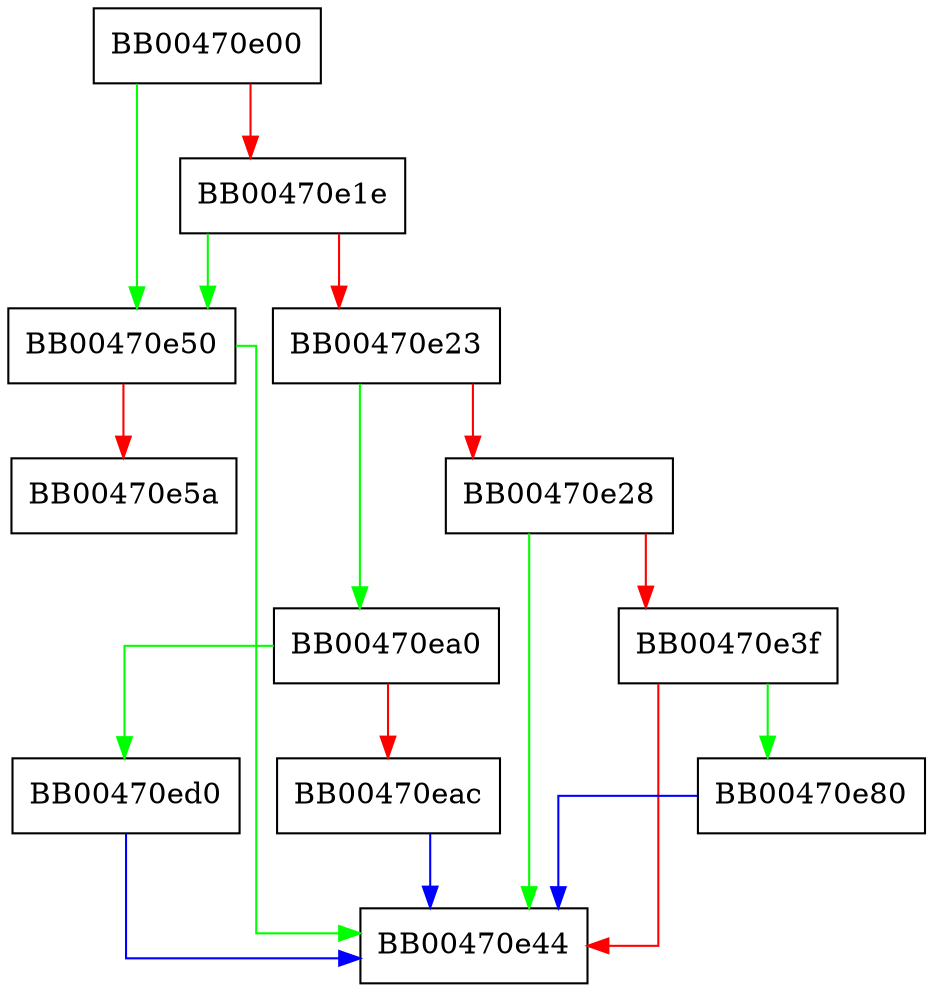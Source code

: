digraph opt_check_rest_arg {
  node [shape="box"];
  graph [splines=ortho];
  BB00470e00 -> BB00470e50 [color="green"];
  BB00470e00 -> BB00470e1e [color="red"];
  BB00470e1e -> BB00470e50 [color="green"];
  BB00470e1e -> BB00470e23 [color="red"];
  BB00470e23 -> BB00470ea0 [color="green"];
  BB00470e23 -> BB00470e28 [color="red"];
  BB00470e28 -> BB00470e44 [color="green"];
  BB00470e28 -> BB00470e3f [color="red"];
  BB00470e3f -> BB00470e80 [color="green"];
  BB00470e3f -> BB00470e44 [color="red"];
  BB00470e50 -> BB00470e44 [color="green"];
  BB00470e50 -> BB00470e5a [color="red"];
  BB00470e80 -> BB00470e44 [color="blue"];
  BB00470ea0 -> BB00470ed0 [color="green"];
  BB00470ea0 -> BB00470eac [color="red"];
  BB00470eac -> BB00470e44 [color="blue"];
  BB00470ed0 -> BB00470e44 [color="blue"];
}